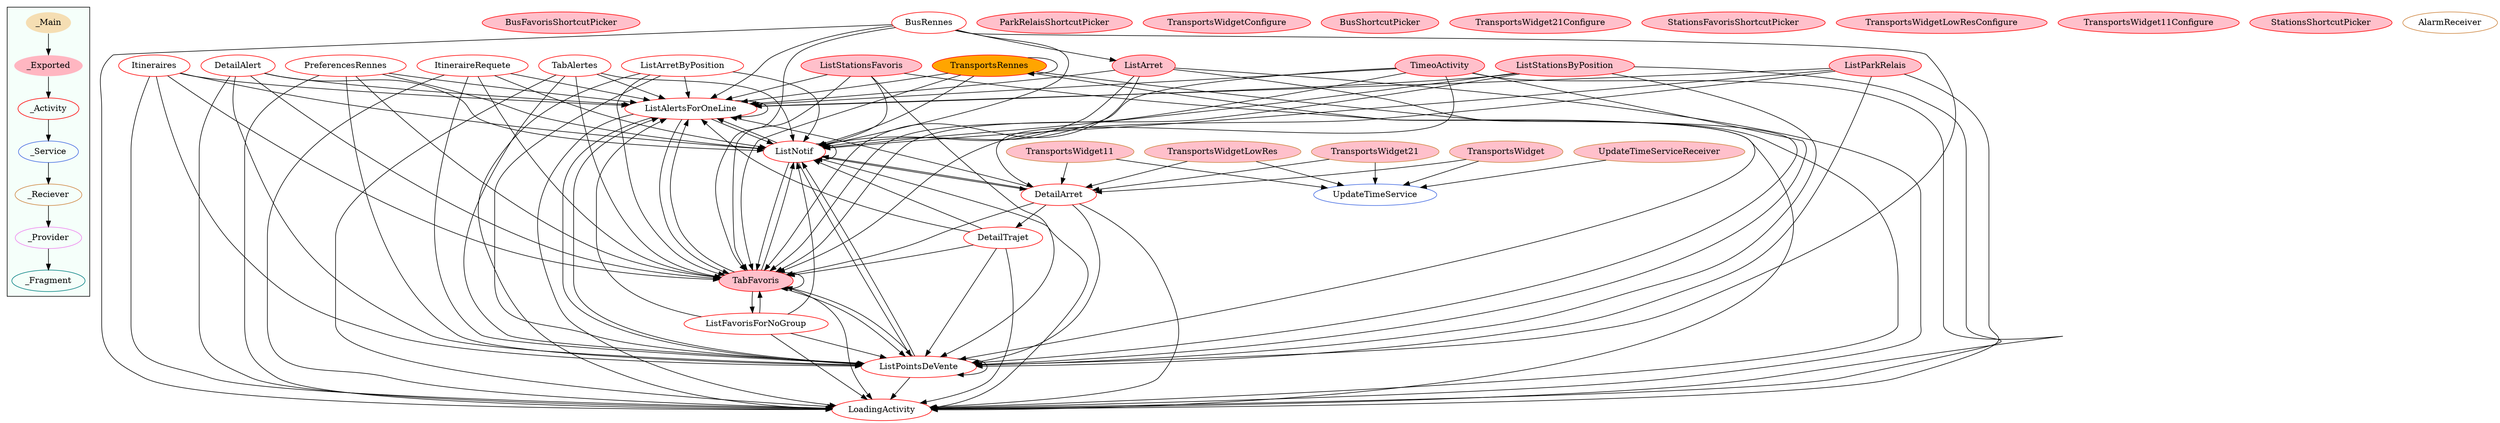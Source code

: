 digraph G {
subgraph cluster_legend{ 
bgcolor=mintcream;
_Activity[color = red];
_Service[color = royalblue];
_Provider[color = violet];
_Reciever[color = peru];
_Fragment[color = teal];
_Main[style=filled, fillcolor=wheat, color = mintcream];
_Exported[style=filled, fillcolor=lightpink, color = mintcream];
_Main -> _Exported -> _Activity -> _Service -> _Reciever -> _Provider -> _Fragment; 
}
BusFavorisShortcutPicker[style=filled, fillcolor=pink, color = red];
ItineraireRequete[color = red];
ListAlertsForOneLine[color = red];
ParkRelaisShortcutPicker[style=filled, fillcolor=pink, color = red];
TransportsWidgetConfigure[style=filled, fillcolor=pink, color = red];
BusShortcutPicker[style=filled, fillcolor=pink, color = red];
PreferencesRennes[color = red];
TransportsWidget21Configure[style=filled, fillcolor=pink, color = red];
TimeoActivity[style=filled, fillcolor=pink, color = red];
StationsFavorisShortcutPicker[style=filled, fillcolor=pink, color = red];
BusRennes[color = red];
LoadingActivity[color = red];
TransportsWidgetLowResConfigure[style=filled, fillcolor=pink, color = red];
ListStationsFavoris[style=filled, fillcolor=pink, color = red];
ListStationsByPosition[style=filled, fillcolor=pink, color = red];
Itineraires[color = red];
ListParkRelais[style=filled, fillcolor=pink, color = red];
ListArretByPosition[color = red];
ListNotif[color = red];
TransportsRennes[style=filled, fillcolor=orange, color = red];
DetailAlert[color = red];
ListPointsDeVente[color = red];
TabAlertes[color = red];
DetailTrajet[color = red];
TransportsWidget11Configure[style=filled, fillcolor=pink, color = red];
DetailArret[color = red];
ListArret[style=filled, fillcolor=pink, color = red];
TabFavoris[style=filled, fillcolor=pink, color = red];
StationsShortcutPicker[style=filled, fillcolor=pink, color = red];
ListFavorisForNoGroup[color = red];
UpdateTimeService[color = royalblue];
TransportsWidget21[style=filled, fillcolor=pink, color = peru];
TransportsWidget11[style=filled, fillcolor=pink, color = peru];
TransportsWidget[style=filled, fillcolor=pink, color = peru];
AlarmReceiver[color = peru];
TransportsWidgetLowRes[style=filled, fillcolor=pink, color = peru];
UpdateTimeServiceReceiver[style=filled, fillcolor=pink, color = peru];
ItineraireRequete->ListPointsDeVente;
ItineraireRequete->TabFavoris;
ItineraireRequete->LoadingActivity;
ItineraireRequete->ListNotif;
ItineraireRequete->ListAlertsForOneLine;
ListAlertsForOneLine->TabFavoris;
ListAlertsForOneLine->ListPointsDeVente;
ListAlertsForOneLine->LoadingActivity;
ListAlertsForOneLine->ListNotif;
ListAlertsForOneLine->ListAlertsForOneLine;
PreferencesRennes->ListPointsDeVente;
PreferencesRennes->ListNotif;
PreferencesRennes->TabFavoris;
PreferencesRennes->ListAlertsForOneLine;
PreferencesRennes->LoadingActivity;
TimeoActivity->DetailArret;
TimeoActivity->ListAlertsForOneLine;
TimeoActivity->ListNotif;
TimeoActivity->LoadingActivity;
TimeoActivity->TabFavoris;
TimeoActivity->ListPointsDeVente;
TransportsWidgetLowRes->UpdateTimeService;
TransportsWidgetLowRes->DetailArret;
BusRennes->ListNotif;
BusRennes->TabFavoris;
BusRennes->ListAlertsForOneLine;
BusRennes->ListArret;
BusRennes->ListPointsDeVente;
BusRennes->LoadingActivity;
TransportsWidget21->UpdateTimeService;
TransportsWidget21->DetailArret;
ListStationsFavoris->ListNotif;
ListStationsFavoris->ListPointsDeVente;
ListStationsFavoris->TabFavoris;
ListStationsFavoris->ListAlertsForOneLine;
ListStationsFavoris->LoadingActivity;
ListStationsByPosition->LoadingActivity;
ListStationsByPosition->ListPointsDeVente;
ListStationsByPosition->ListNotif;
ListStationsByPosition->TabFavoris;
ListStationsByPosition->ListAlertsForOneLine;
Itineraires->ListAlertsForOneLine;
Itineraires->ListNotif;
Itineraires->LoadingActivity;
Itineraires->ListPointsDeVente;
Itineraires->TabFavoris;
ListParkRelais->TabFavoris;
ListParkRelais->ListPointsDeVente;
ListParkRelais->LoadingActivity;
ListParkRelais->ListNotif;
ListParkRelais->ListAlertsForOneLine;
ListArretByPosition->ListNotif;
ListArretByPosition->ListPointsDeVente;
ListArretByPosition->ListAlertsForOneLine;
ListArretByPosition->TabFavoris;
ListArretByPosition->LoadingActivity;
UpdateTimeServiceReceiver->UpdateTimeService;
ListNotif->LoadingActivity;
ListNotif->ListNotif;
ListNotif->TabFavoris;
ListNotif->ListAlertsForOneLine;
ListNotif->ListPointsDeVente;
ListNotif->DetailArret;
TransportsRennes->LoadingActivity;
TransportsRennes->TabFavoris;
TransportsRennes->ListPointsDeVente;
TransportsRennes->ListNotif;
TransportsRennes->TransportsRennes;
TransportsRennes->ListAlertsForOneLine;
DetailAlert->TabFavoris;
DetailAlert->ListNotif;
DetailAlert->ListPointsDeVente;
DetailAlert->ListAlertsForOneLine;
DetailAlert->LoadingActivity;
ListPointsDeVente->ListAlertsForOneLine;
ListPointsDeVente->ListNotif;
ListPointsDeVente->LoadingActivity;
ListPointsDeVente->ListPointsDeVente;
ListPointsDeVente->TabFavoris;
TabAlertes->LoadingActivity;
TabAlertes->ListNotif;
TabAlertes->TabFavoris;
TabAlertes->ListAlertsForOneLine;
TabAlertes->ListPointsDeVente;
DetailTrajet->ListPointsDeVente;
DetailTrajet->ListNotif;
DetailTrajet->ListAlertsForOneLine;
DetailTrajet->TabFavoris;
DetailTrajet->LoadingActivity;
DetailArret->ListPointsDeVente;
DetailArret->ListNotif;
DetailArret->TabFavoris;
DetailArret->DetailTrajet;
DetailArret->LoadingActivity;
DetailArret->ListAlertsForOneLine;
TransportsWidget11->DetailArret;
TransportsWidget11->UpdateTimeService;
ListArret->TabFavoris;
ListArret->ListNotif;
ListArret->ListAlertsForOneLine;
ListArret->ListPointsDeVente;
ListArret->LoadingActivity;
TransportsWidget->UpdateTimeService;
TransportsWidget->DetailArret;
TabFavoris->LoadingActivity;
TabFavoris->ListAlertsForOneLine;
TabFavoris->TabFavoris;
TabFavoris->ListNotif;
TabFavoris->ListFavorisForNoGroup;
TabFavoris->ListPointsDeVente;
ListFavorisForNoGroup->LoadingActivity;
ListFavorisForNoGroup->ListAlertsForOneLine;
ListFavorisForNoGroup->TabFavoris;
ListFavorisForNoGroup->ListPointsDeVente;
ListFavorisForNoGroup->ListNotif;
}
